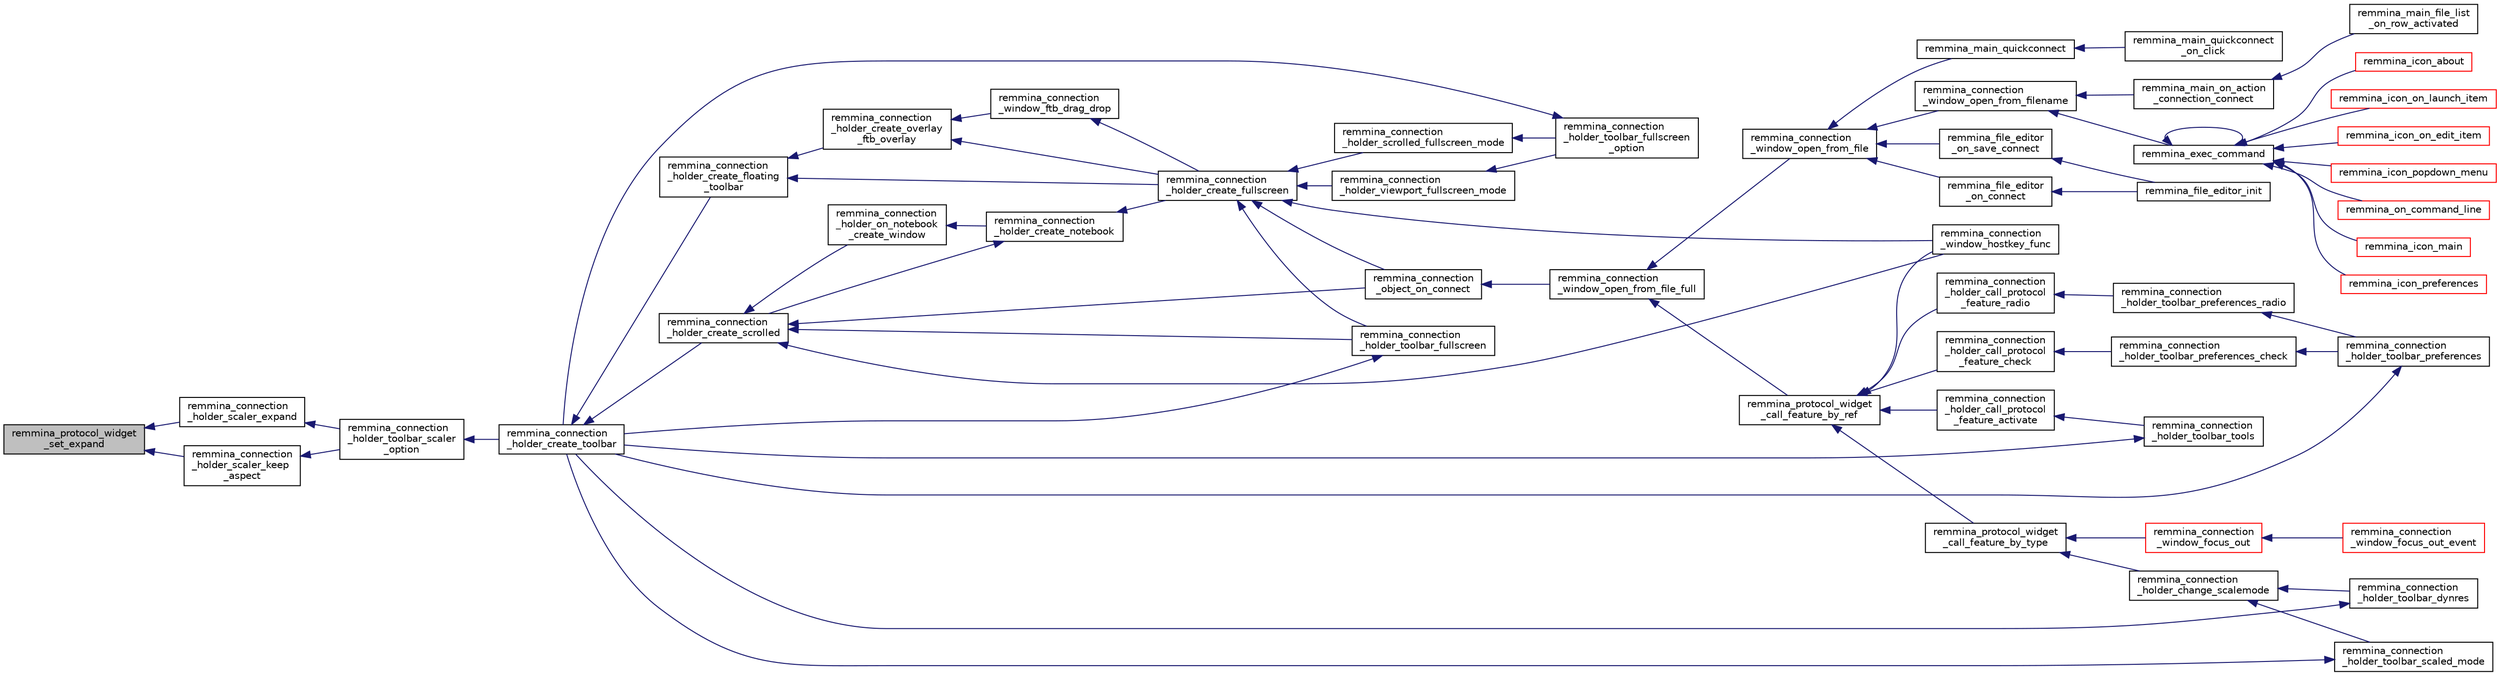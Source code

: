 digraph "remmina_protocol_widget_set_expand"
{
  edge [fontname="Helvetica",fontsize="10",labelfontname="Helvetica",labelfontsize="10"];
  node [fontname="Helvetica",fontsize="10",shape=record];
  rankdir="LR";
  Node3920 [label="remmina_protocol_widget\l_set_expand",height=0.2,width=0.4,color="black", fillcolor="grey75", style="filled", fontcolor="black"];
  Node3920 -> Node3921 [dir="back",color="midnightblue",fontsize="10",style="solid",fontname="Helvetica"];
  Node3921 [label="remmina_connection\l_holder_scaler_expand",height=0.2,width=0.4,color="black", fillcolor="white", style="filled",URL="$remmina__connection__window_8c.html#a4495fca1215fef8e8484b7fee38ae996"];
  Node3921 -> Node3922 [dir="back",color="midnightblue",fontsize="10",style="solid",fontname="Helvetica"];
  Node3922 [label="remmina_connection\l_holder_toolbar_scaler\l_option",height=0.2,width=0.4,color="black", fillcolor="white", style="filled",URL="$remmina__connection__window_8c.html#a7a722d82899ce761356e47de2ac91452"];
  Node3922 -> Node3923 [dir="back",color="midnightblue",fontsize="10",style="solid",fontname="Helvetica"];
  Node3923 [label="remmina_connection\l_holder_create_toolbar",height=0.2,width=0.4,color="black", fillcolor="white", style="filled",URL="$remmina__connection__window_8c.html#af8138da72278e9e9000276e08a6fd984"];
  Node3923 -> Node3924 [dir="back",color="midnightblue",fontsize="10",style="solid",fontname="Helvetica"];
  Node3924 [label="remmina_connection\l_holder_create_floating\l_toolbar",height=0.2,width=0.4,color="black", fillcolor="white", style="filled",URL="$remmina__connection__window_8c.html#a967dca6c1876afc3e6bcb763f9709d43"];
  Node3924 -> Node3925 [dir="back",color="midnightblue",fontsize="10",style="solid",fontname="Helvetica"];
  Node3925 [label="remmina_connection\l_holder_create_overlay\l_ftb_overlay",height=0.2,width=0.4,color="black", fillcolor="white", style="filled",URL="$remmina__connection__window_8c.html#ab2edcb806312b3367c70fbb13c383ae0"];
  Node3925 -> Node3926 [dir="back",color="midnightblue",fontsize="10",style="solid",fontname="Helvetica"];
  Node3926 [label="remmina_connection\l_window_ftb_drag_drop",height=0.2,width=0.4,color="black", fillcolor="white", style="filled",URL="$remmina__connection__window_8c.html#a15c9b2bd929f8f2bb64d0bb6fa60f067"];
  Node3926 -> Node3927 [dir="back",color="midnightblue",fontsize="10",style="solid",fontname="Helvetica"];
  Node3927 [label="remmina_connection\l_holder_create_fullscreen",height=0.2,width=0.4,color="black", fillcolor="white", style="filled",URL="$remmina__connection__window_8c.html#ae67ca4d276339723c1ff87fc224eaccf"];
  Node3927 -> Node3928 [dir="back",color="midnightblue",fontsize="10",style="solid",fontname="Helvetica"];
  Node3928 [label="remmina_connection\l_holder_toolbar_fullscreen",height=0.2,width=0.4,color="black", fillcolor="white", style="filled",URL="$remmina__connection__window_8c.html#a02ac20f50f1b7b816bd7208127efdbee"];
  Node3928 -> Node3923 [dir="back",color="midnightblue",fontsize="10",style="solid",fontname="Helvetica"];
  Node3927 -> Node3929 [dir="back",color="midnightblue",fontsize="10",style="solid",fontname="Helvetica"];
  Node3929 [label="remmina_connection\l_holder_viewport_fullscreen_mode",height=0.2,width=0.4,color="black", fillcolor="white", style="filled",URL="$remmina__connection__window_8c.html#a0e99d0ff8c39f2c6de508eee9ef498c5"];
  Node3929 -> Node3930 [dir="back",color="midnightblue",fontsize="10",style="solid",fontname="Helvetica"];
  Node3930 [label="remmina_connection\l_holder_toolbar_fullscreen\l_option",height=0.2,width=0.4,color="black", fillcolor="white", style="filled",URL="$remmina__connection__window_8c.html#a1415cdcbed0e6fe9a7978586bf132207"];
  Node3930 -> Node3923 [dir="back",color="midnightblue",fontsize="10",style="solid",fontname="Helvetica"];
  Node3927 -> Node3931 [dir="back",color="midnightblue",fontsize="10",style="solid",fontname="Helvetica"];
  Node3931 [label="remmina_connection\l_holder_scrolled_fullscreen_mode",height=0.2,width=0.4,color="black", fillcolor="white", style="filled",URL="$remmina__connection__window_8c.html#aa25cae5c0e15e13b817b925e42a044a9"];
  Node3931 -> Node3930 [dir="back",color="midnightblue",fontsize="10",style="solid",fontname="Helvetica"];
  Node3927 -> Node3932 [dir="back",color="midnightblue",fontsize="10",style="solid",fontname="Helvetica"];
  Node3932 [label="remmina_connection\l_window_hostkey_func",height=0.2,width=0.4,color="black", fillcolor="white", style="filled",URL="$remmina__connection__window_8c.html#abef663d930076deb3105f86dabe2a9c3"];
  Node3927 -> Node3933 [dir="back",color="midnightblue",fontsize="10",style="solid",fontname="Helvetica"];
  Node3933 [label="remmina_connection\l_object_on_connect",height=0.2,width=0.4,color="black", fillcolor="white", style="filled",URL="$remmina__connection__window_8c.html#a0ad685a873ecef95ec13caba17e0c22e"];
  Node3933 -> Node3934 [dir="back",color="midnightblue",fontsize="10",style="solid",fontname="Helvetica"];
  Node3934 [label="remmina_connection\l_window_open_from_file_full",height=0.2,width=0.4,color="black", fillcolor="white", style="filled",URL="$remmina__connection__window_8h.html#adbf2b670ca3bae96a99cb0b36021a961"];
  Node3934 -> Node3935 [dir="back",color="midnightblue",fontsize="10",style="solid",fontname="Helvetica"];
  Node3935 [label="remmina_connection\l_window_open_from_file",height=0.2,width=0.4,color="black", fillcolor="white", style="filled",URL="$remmina__connection__window_8h.html#a1c7f722a89609523cc4de079cc82f23c"];
  Node3935 -> Node3936 [dir="back",color="midnightblue",fontsize="10",style="solid",fontname="Helvetica"];
  Node3936 [label="remmina_connection\l_window_open_from_filename",height=0.2,width=0.4,color="black", fillcolor="white", style="filled",URL="$remmina__connection__window_8h.html#ab0ed27ef360efc7d92906cbabf9da5db"];
  Node3936 -> Node3937 [dir="back",color="midnightblue",fontsize="10",style="solid",fontname="Helvetica"];
  Node3937 [label="remmina_exec_command",height=0.2,width=0.4,color="black", fillcolor="white", style="filled",URL="$remmina__exec_8h.html#a424cabdcff647797061e7482049d62a7"];
  Node3937 -> Node3938 [dir="back",color="midnightblue",fontsize="10",style="solid",fontname="Helvetica"];
  Node3938 [label="remmina_on_command_line",height=0.2,width=0.4,color="red", fillcolor="white", style="filled",URL="$remmina_8c.html#aeb286fc5bd52ab5382ab8cb495dc2914"];
  Node3937 -> Node3937 [dir="back",color="midnightblue",fontsize="10",style="solid",fontname="Helvetica"];
  Node3937 -> Node3940 [dir="back",color="midnightblue",fontsize="10",style="solid",fontname="Helvetica"];
  Node3940 [label="remmina_icon_main",height=0.2,width=0.4,color="red", fillcolor="white", style="filled",URL="$remmina__icon_8c.html#a920476110ab6410c8fc8cf734109e497"];
  Node3937 -> Node3951 [dir="back",color="midnightblue",fontsize="10",style="solid",fontname="Helvetica"];
  Node3951 [label="remmina_icon_preferences",height=0.2,width=0.4,color="red", fillcolor="white", style="filled",URL="$remmina__icon_8c.html#ad3b0e3d12e4854eae05b1afea19da404"];
  Node3937 -> Node3952 [dir="back",color="midnightblue",fontsize="10",style="solid",fontname="Helvetica"];
  Node3952 [label="remmina_icon_about",height=0.2,width=0.4,color="red", fillcolor="white", style="filled",URL="$remmina__icon_8c.html#a5cdf1958ef01e49889bcee2e90e2cf71"];
  Node3937 -> Node3953 [dir="back",color="midnightblue",fontsize="10",style="solid",fontname="Helvetica"];
  Node3953 [label="remmina_icon_on_launch_item",height=0.2,width=0.4,color="red", fillcolor="white", style="filled",URL="$remmina__icon_8c.html#ad1699688680e12abcfd5c74dd2f76d83"];
  Node3937 -> Node3956 [dir="back",color="midnightblue",fontsize="10",style="solid",fontname="Helvetica"];
  Node3956 [label="remmina_icon_on_edit_item",height=0.2,width=0.4,color="red", fillcolor="white", style="filled",URL="$remmina__icon_8c.html#af8708120906a8dc41a7998ebf9ecd129"];
  Node3937 -> Node3957 [dir="back",color="midnightblue",fontsize="10",style="solid",fontname="Helvetica"];
  Node3957 [label="remmina_icon_popdown_menu",height=0.2,width=0.4,color="red", fillcolor="white", style="filled",URL="$remmina__icon_8c.html#a444be76e3c3a065279c5f9abc7fae833"];
  Node3936 -> Node3958 [dir="back",color="midnightblue",fontsize="10",style="solid",fontname="Helvetica"];
  Node3958 [label="remmina_main_on_action\l_connection_connect",height=0.2,width=0.4,color="black", fillcolor="white", style="filled",URL="$remmina__main_8c.html#ae023d1cb099a4f7bee79f13760566cbf"];
  Node3958 -> Node3959 [dir="back",color="midnightblue",fontsize="10",style="solid",fontname="Helvetica"];
  Node3959 [label="remmina_main_file_list\l_on_row_activated",height=0.2,width=0.4,color="black", fillcolor="white", style="filled",URL="$remmina__main_8c.html#aba1a89a2400c5cc8373c6bd34602ac10"];
  Node3935 -> Node3960 [dir="back",color="midnightblue",fontsize="10",style="solid",fontname="Helvetica"];
  Node3960 [label="remmina_file_editor\l_on_connect",height=0.2,width=0.4,color="black", fillcolor="white", style="filled",URL="$remmina__file__editor_8c.html#a73b8581fd1fd77532b748d91a2951f25"];
  Node3960 -> Node3944 [dir="back",color="midnightblue",fontsize="10",style="solid",fontname="Helvetica"];
  Node3944 [label="remmina_file_editor_init",height=0.2,width=0.4,color="black", fillcolor="white", style="filled",URL="$remmina__file__editor_8c.html#a9afd8d41c66f547320930eb331f3124d"];
  Node3935 -> Node3945 [dir="back",color="midnightblue",fontsize="10",style="solid",fontname="Helvetica"];
  Node3945 [label="remmina_file_editor\l_on_save_connect",height=0.2,width=0.4,color="black", fillcolor="white", style="filled",URL="$remmina__file__editor_8c.html#a57224f3f69f04f398de563b71be6b18e"];
  Node3945 -> Node3944 [dir="back",color="midnightblue",fontsize="10",style="solid",fontname="Helvetica"];
  Node3935 -> Node3961 [dir="back",color="midnightblue",fontsize="10",style="solid",fontname="Helvetica"];
  Node3961 [label="remmina_main_quickconnect",height=0.2,width=0.4,color="black", fillcolor="white", style="filled",URL="$remmina__main_8c.html#a802458852abacebfb16f1f4295806a01"];
  Node3961 -> Node3962 [dir="back",color="midnightblue",fontsize="10",style="solid",fontname="Helvetica"];
  Node3962 [label="remmina_main_quickconnect\l_on_click",height=0.2,width=0.4,color="black", fillcolor="white", style="filled",URL="$remmina__main_8c.html#a210e9e04c7c97cc86412044de31f659d"];
  Node3934 -> Node3963 [dir="back",color="midnightblue",fontsize="10",style="solid",fontname="Helvetica"];
  Node3963 [label="remmina_protocol_widget\l_call_feature_by_ref",height=0.2,width=0.4,color="black", fillcolor="white", style="filled",URL="$remmina__protocol__widget_8h.html#a605b69a9aa4393024369cc5070488692"];
  Node3963 -> Node3964 [dir="back",color="midnightblue",fontsize="10",style="solid",fontname="Helvetica"];
  Node3964 [label="remmina_connection\l_holder_call_protocol\l_feature_radio",height=0.2,width=0.4,color="black", fillcolor="white", style="filled",URL="$remmina__connection__window_8c.html#a86280cb973101817f7410af393bc2f98"];
  Node3964 -> Node3965 [dir="back",color="midnightblue",fontsize="10",style="solid",fontname="Helvetica"];
  Node3965 [label="remmina_connection\l_holder_toolbar_preferences_radio",height=0.2,width=0.4,color="black", fillcolor="white", style="filled",URL="$remmina__connection__window_8c.html#a1ddab4aacc284c606ab237eae9c0b5a9"];
  Node3965 -> Node3966 [dir="back",color="midnightblue",fontsize="10",style="solid",fontname="Helvetica"];
  Node3966 [label="remmina_connection\l_holder_toolbar_preferences",height=0.2,width=0.4,color="black", fillcolor="white", style="filled",URL="$remmina__connection__window_8c.html#a78ec7d6e66d6e6569c1a9a0230c74bc8"];
  Node3966 -> Node3923 [dir="back",color="midnightblue",fontsize="10",style="solid",fontname="Helvetica"];
  Node3963 -> Node3967 [dir="back",color="midnightblue",fontsize="10",style="solid",fontname="Helvetica"];
  Node3967 [label="remmina_connection\l_holder_call_protocol\l_feature_check",height=0.2,width=0.4,color="black", fillcolor="white", style="filled",URL="$remmina__connection__window_8c.html#a8d924ded7fe147df8b5f113e2fb1d6e7"];
  Node3967 -> Node3968 [dir="back",color="midnightblue",fontsize="10",style="solid",fontname="Helvetica"];
  Node3968 [label="remmina_connection\l_holder_toolbar_preferences_check",height=0.2,width=0.4,color="black", fillcolor="white", style="filled",URL="$remmina__connection__window_8c.html#ada0dce340f5f1484c496a2357e8a2c69"];
  Node3968 -> Node3966 [dir="back",color="midnightblue",fontsize="10",style="solid",fontname="Helvetica"];
  Node3963 -> Node3969 [dir="back",color="midnightblue",fontsize="10",style="solid",fontname="Helvetica"];
  Node3969 [label="remmina_connection\l_holder_call_protocol\l_feature_activate",height=0.2,width=0.4,color="black", fillcolor="white", style="filled",URL="$remmina__connection__window_8c.html#a4507b43c6fd10bc68d9512c6b253a552"];
  Node3969 -> Node3970 [dir="back",color="midnightblue",fontsize="10",style="solid",fontname="Helvetica"];
  Node3970 [label="remmina_connection\l_holder_toolbar_tools",height=0.2,width=0.4,color="black", fillcolor="white", style="filled",URL="$remmina__connection__window_8c.html#a51cc0b2274049920f67c71047bd76213"];
  Node3970 -> Node3923 [dir="back",color="midnightblue",fontsize="10",style="solid",fontname="Helvetica"];
  Node3963 -> Node3932 [dir="back",color="midnightblue",fontsize="10",style="solid",fontname="Helvetica"];
  Node3963 -> Node3971 [dir="back",color="midnightblue",fontsize="10",style="solid",fontname="Helvetica"];
  Node3971 [label="remmina_protocol_widget\l_call_feature_by_type",height=0.2,width=0.4,color="black", fillcolor="white", style="filled",URL="$remmina__protocol__widget_8h.html#a6a630e96e5b914d60d678ae8eaad4cd9"];
  Node3971 -> Node3972 [dir="back",color="midnightblue",fontsize="10",style="solid",fontname="Helvetica"];
  Node3972 [label="remmina_connection\l_holder_change_scalemode",height=0.2,width=0.4,color="black", fillcolor="white", style="filled",URL="$remmina__connection__window_8c.html#a5565ebedf82eb9f2d54b7f447b4c930e"];
  Node3972 -> Node3973 [dir="back",color="midnightblue",fontsize="10",style="solid",fontname="Helvetica"];
  Node3973 [label="remmina_connection\l_holder_toolbar_dynres",height=0.2,width=0.4,color="black", fillcolor="white", style="filled",URL="$remmina__connection__window_8c.html#a576e3800c7371f63b27e3832848ac4e5"];
  Node3973 -> Node3923 [dir="back",color="midnightblue",fontsize="10",style="solid",fontname="Helvetica"];
  Node3972 -> Node3974 [dir="back",color="midnightblue",fontsize="10",style="solid",fontname="Helvetica"];
  Node3974 [label="remmina_connection\l_holder_toolbar_scaled_mode",height=0.2,width=0.4,color="black", fillcolor="white", style="filled",URL="$remmina__connection__window_8c.html#ad6136dd7c0867a5a5f1c0b0645632ee4"];
  Node3974 -> Node3923 [dir="back",color="midnightblue",fontsize="10",style="solid",fontname="Helvetica"];
  Node3971 -> Node3975 [dir="back",color="midnightblue",fontsize="10",style="solid",fontname="Helvetica"];
  Node3975 [label="remmina_connection\l_window_focus_out",height=0.2,width=0.4,color="red", fillcolor="white", style="filled",URL="$remmina__connection__window_8c.html#a8c242e0a7ee57ed79099c330d696b43f"];
  Node3975 -> Node3976 [dir="back",color="midnightblue",fontsize="10",style="solid",fontname="Helvetica"];
  Node3976 [label="remmina_connection\l_window_focus_out_event",height=0.2,width=0.4,color="red", fillcolor="white", style="filled",URL="$remmina__connection__window_8c.html#a539828a1dd435bee083d82136691176c"];
  Node3925 -> Node3927 [dir="back",color="midnightblue",fontsize="10",style="solid",fontname="Helvetica"];
  Node3924 -> Node3927 [dir="back",color="midnightblue",fontsize="10",style="solid",fontname="Helvetica"];
  Node3923 -> Node3978 [dir="back",color="midnightblue",fontsize="10",style="solid",fontname="Helvetica"];
  Node3978 [label="remmina_connection\l_holder_create_scrolled",height=0.2,width=0.4,color="black", fillcolor="white", style="filled",URL="$remmina__connection__window_8c.html#a57b3656c37df65d276ddd50a16906dc7"];
  Node3978 -> Node3928 [dir="back",color="midnightblue",fontsize="10",style="solid",fontname="Helvetica"];
  Node3978 -> Node3979 [dir="back",color="midnightblue",fontsize="10",style="solid",fontname="Helvetica"];
  Node3979 [label="remmina_connection\l_holder_on_notebook\l_create_window",height=0.2,width=0.4,color="black", fillcolor="white", style="filled",URL="$remmina__connection__window_8c.html#a2f5fc595c1aad851962aa58e2009bcce"];
  Node3979 -> Node3980 [dir="back",color="midnightblue",fontsize="10",style="solid",fontname="Helvetica"];
  Node3980 [label="remmina_connection\l_holder_create_notebook",height=0.2,width=0.4,color="black", fillcolor="white", style="filled",URL="$remmina__connection__window_8c.html#ae616dc409c5775dc73d9a83c1f081705"];
  Node3980 -> Node3978 [dir="back",color="midnightblue",fontsize="10",style="solid",fontname="Helvetica"];
  Node3980 -> Node3927 [dir="back",color="midnightblue",fontsize="10",style="solid",fontname="Helvetica"];
  Node3978 -> Node3932 [dir="back",color="midnightblue",fontsize="10",style="solid",fontname="Helvetica"];
  Node3978 -> Node3933 [dir="back",color="midnightblue",fontsize="10",style="solid",fontname="Helvetica"];
  Node3920 -> Node3982 [dir="back",color="midnightblue",fontsize="10",style="solid",fontname="Helvetica"];
  Node3982 [label="remmina_connection\l_holder_scaler_keep\l_aspect",height=0.2,width=0.4,color="black", fillcolor="white", style="filled",URL="$remmina__connection__window_8c.html#a2d6419b0ee62c2730b024152a06bb6bc"];
  Node3982 -> Node3922 [dir="back",color="midnightblue",fontsize="10",style="solid",fontname="Helvetica"];
}
